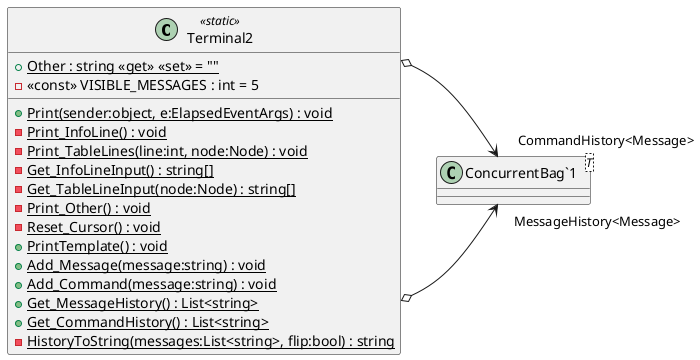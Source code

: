 @startuml
class Terminal2 <<static>> {
    + {static} Other : string <<get>> <<set>> = ""
    - <<const>> VISIBLE_MESSAGES : int = 5
    + {static} Print(sender:object, e:ElapsedEventArgs) : void
    - {static} Print_InfoLine() : void
    - {static} Print_TableLines(line:int, node:Node) : void
    - {static} Get_InfoLineInput() : string[]
    - {static} Get_TableLineInput(node:Node) : string[]
    - {static} Print_Other() : void
    - {static} Reset_Cursor() : void
    + {static} PrintTemplate() : void
    + {static} Add_Message(message:string) : void
    + {static} Add_Command(message:string) : void
    + {static} Get_MessageHistory() : List<string>
    + {static} Get_CommandHistory() : List<string>
    - {static} HistoryToString(messages:List<string>, flip:bool) : string
}
class "ConcurrentBag`1"<T> {
}
Terminal2 o-> "MessageHistory<Message>" "ConcurrentBag`1"
Terminal2 o-> "CommandHistory<Message>" "ConcurrentBag`1"
@enduml
